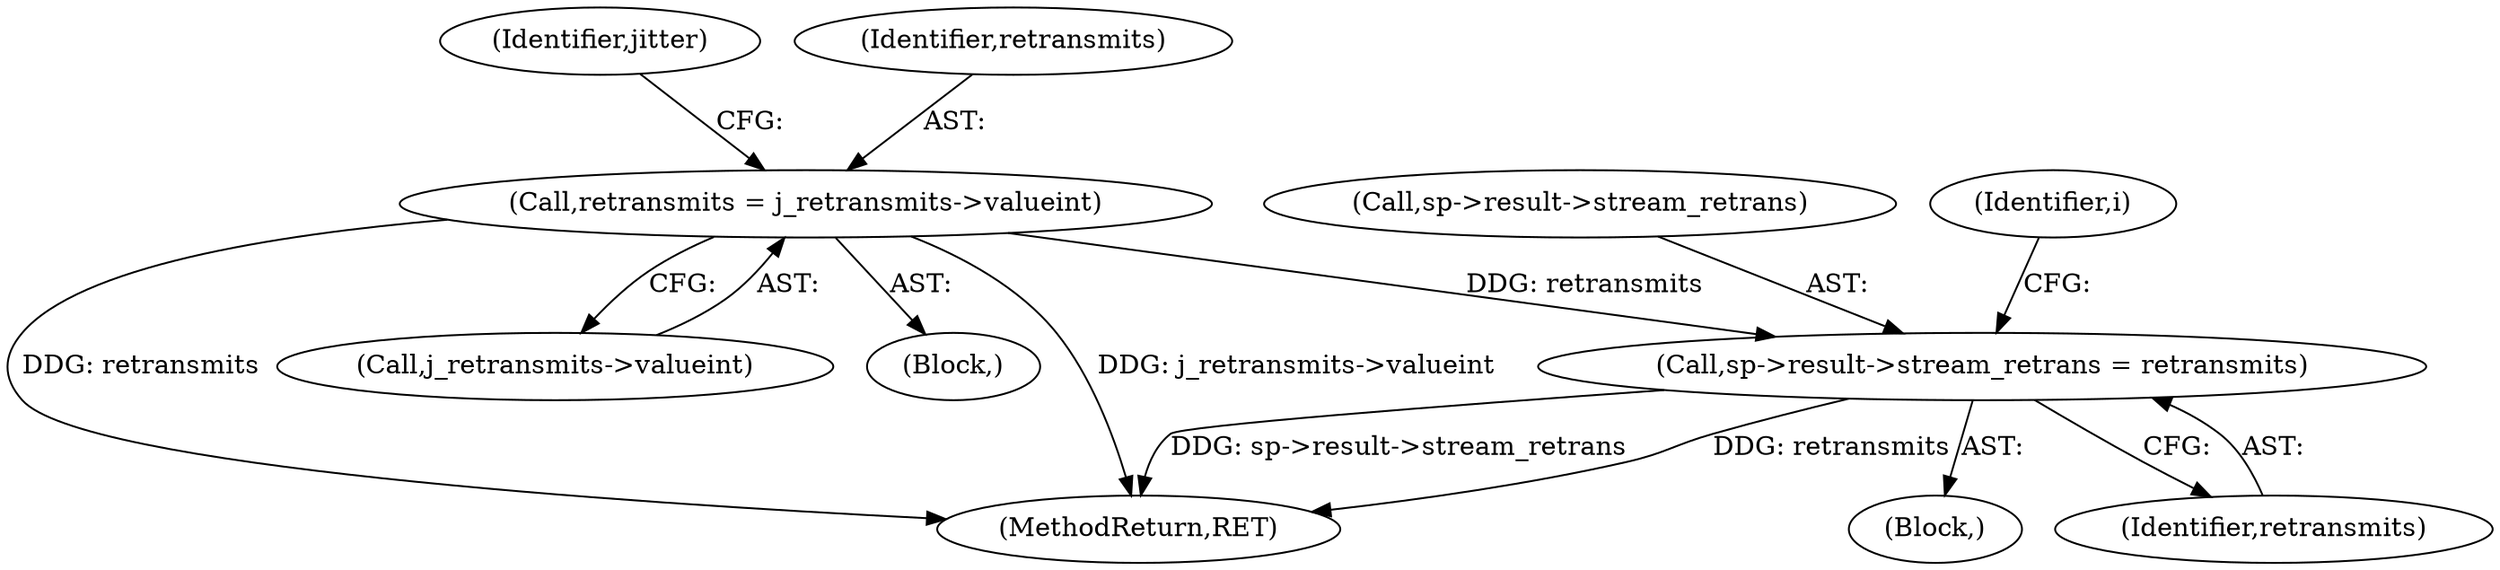 digraph "0_iperf_91f2fa59e8ed80dfbf400add0164ee0e508e412a_48@pointer" {
"1000454" [label="(Call,sp->result->stream_retrans = retransmits)"];
"1000377" [label="(Call,retransmits = j_retransmits->valueint)"];
"1000460" [label="(Identifier,retransmits)"];
"1000383" [label="(Identifier,jitter)"];
"1000510" [label="(MethodReturn,RET)"];
"1000455" [label="(Call,sp->result->stream_retrans)"];
"1000377" [label="(Call,retransmits = j_retransmits->valueint)"];
"1000379" [label="(Call,j_retransmits->valueint)"];
"1000366" [label="(Block,)"];
"1000378" [label="(Identifier,retransmits)"];
"1000282" [label="(Identifier,i)"];
"1000446" [label="(Block,)"];
"1000454" [label="(Call,sp->result->stream_retrans = retransmits)"];
"1000454" -> "1000446"  [label="AST: "];
"1000454" -> "1000460"  [label="CFG: "];
"1000455" -> "1000454"  [label="AST: "];
"1000460" -> "1000454"  [label="AST: "];
"1000282" -> "1000454"  [label="CFG: "];
"1000454" -> "1000510"  [label="DDG: sp->result->stream_retrans"];
"1000454" -> "1000510"  [label="DDG: retransmits"];
"1000377" -> "1000454"  [label="DDG: retransmits"];
"1000377" -> "1000366"  [label="AST: "];
"1000377" -> "1000379"  [label="CFG: "];
"1000378" -> "1000377"  [label="AST: "];
"1000379" -> "1000377"  [label="AST: "];
"1000383" -> "1000377"  [label="CFG: "];
"1000377" -> "1000510"  [label="DDG: j_retransmits->valueint"];
"1000377" -> "1000510"  [label="DDG: retransmits"];
}
